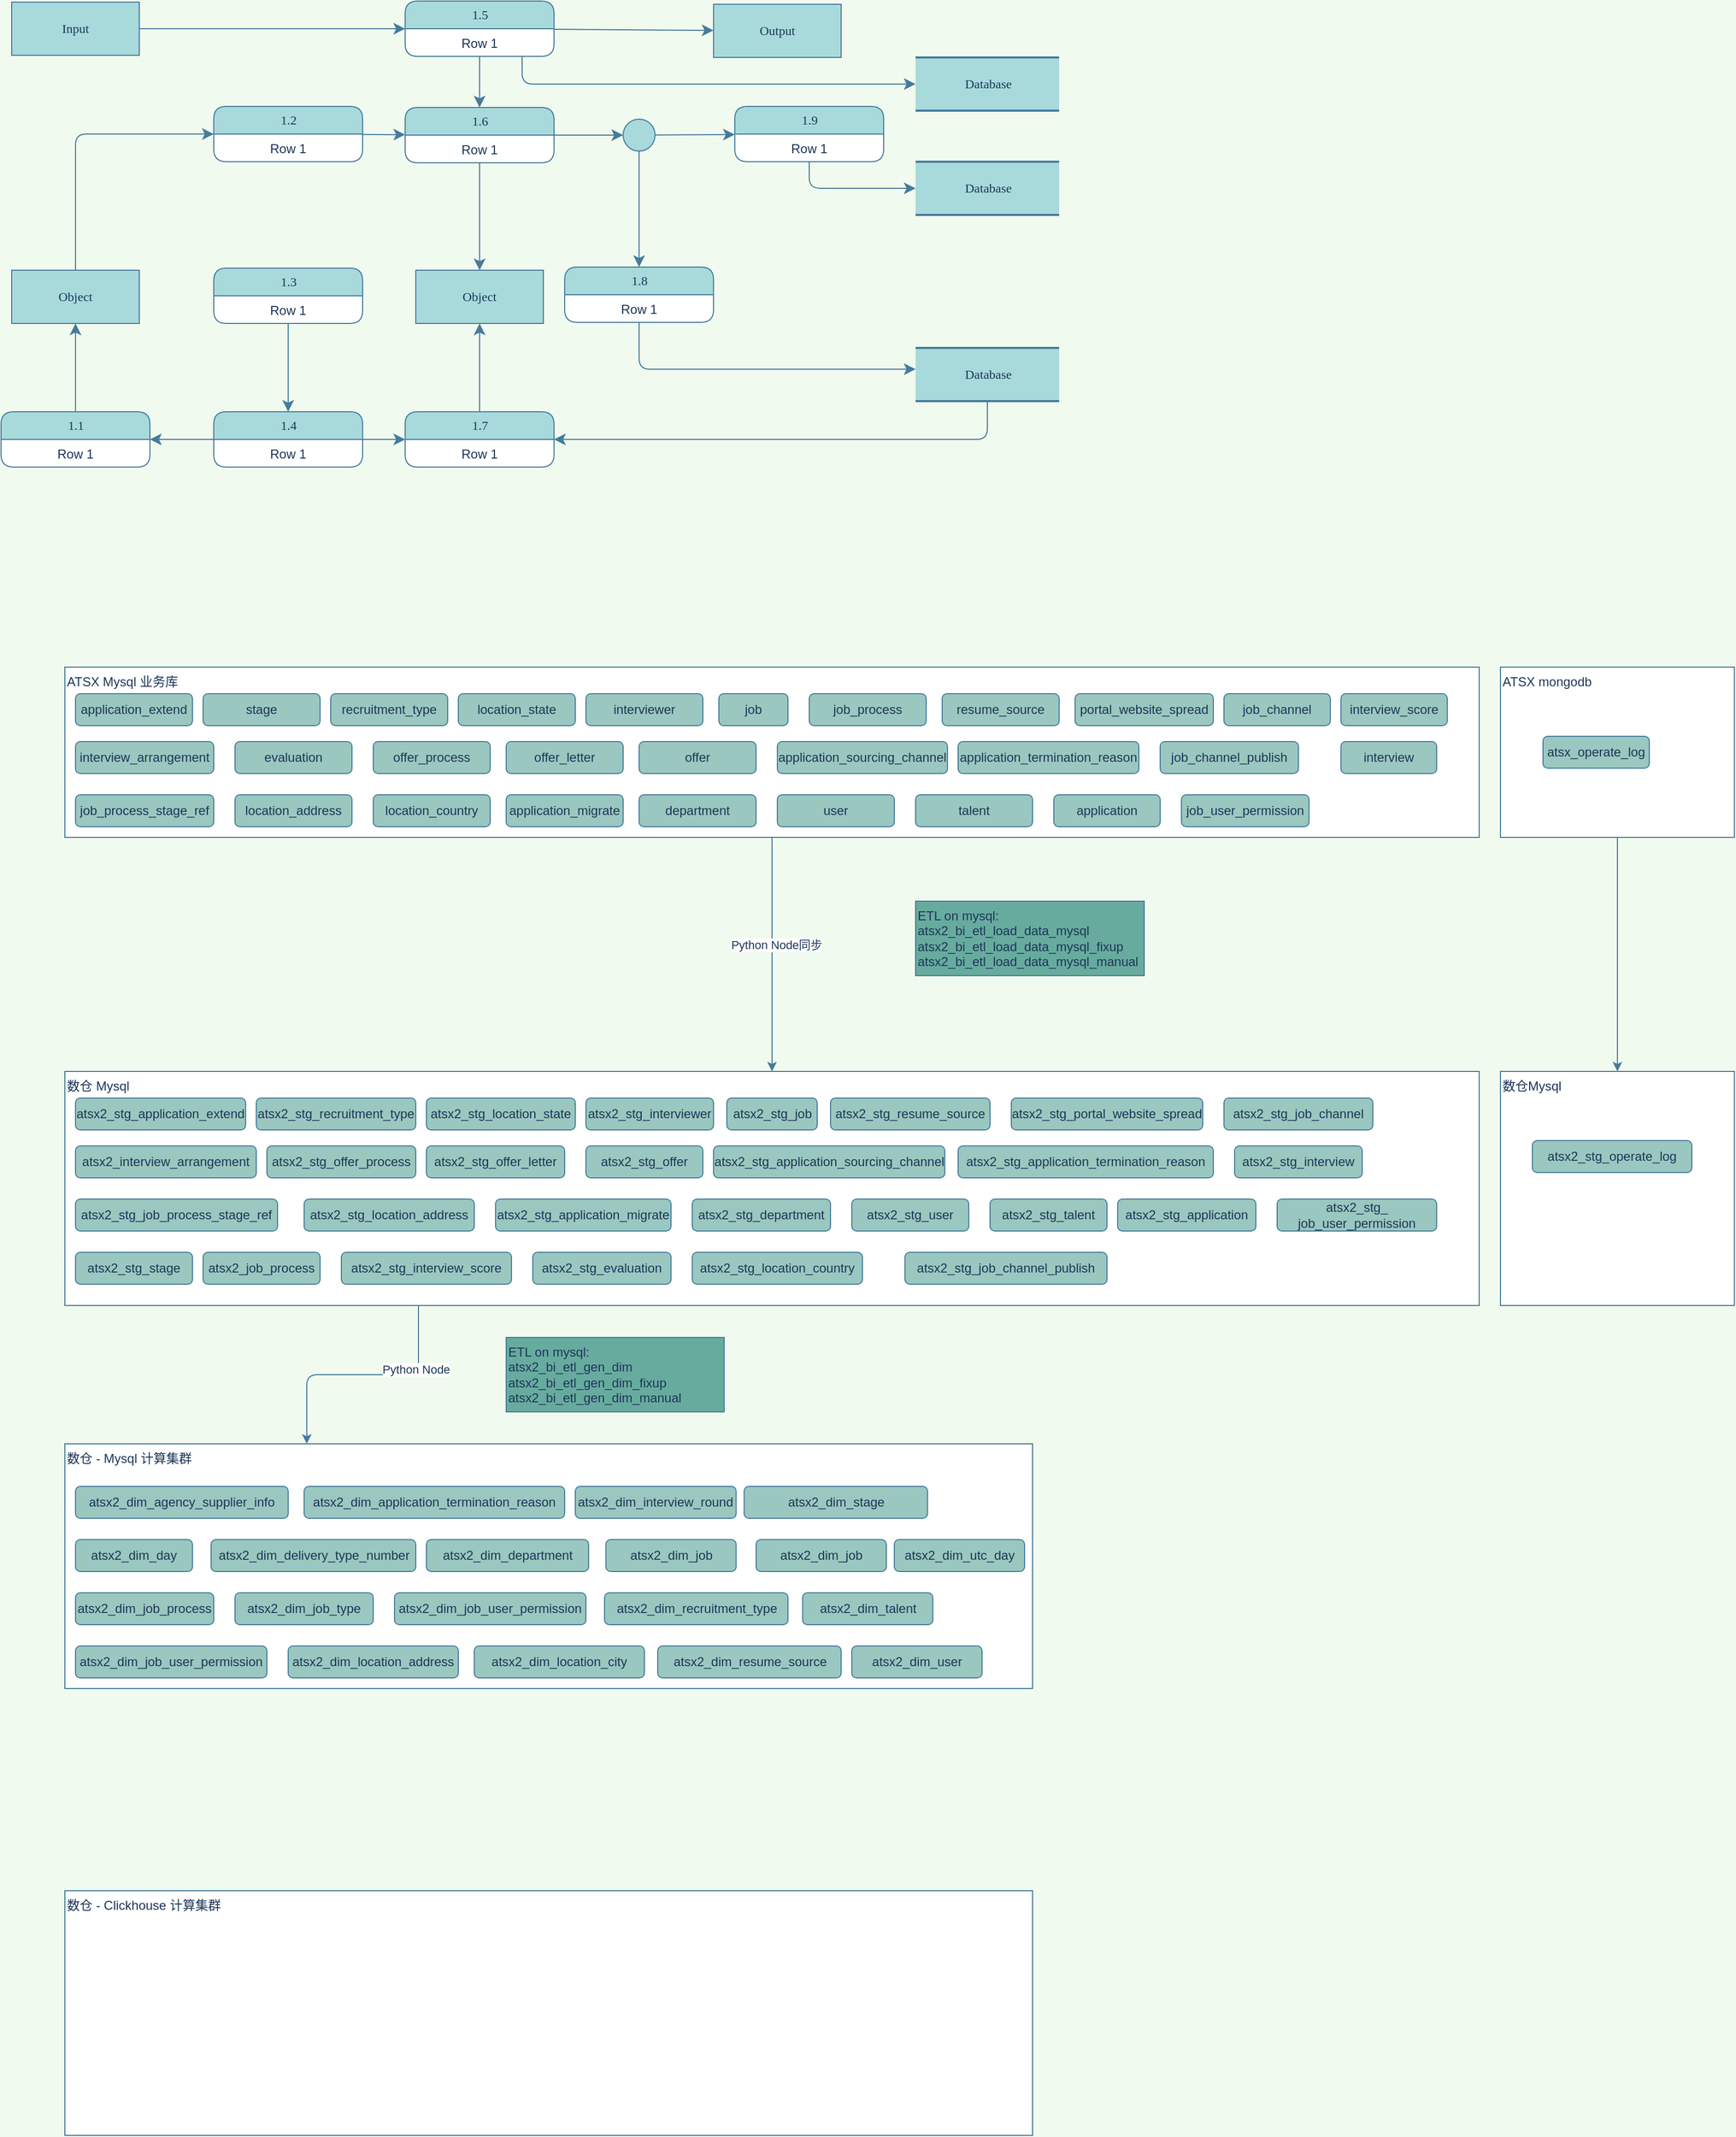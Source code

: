 <mxfile version="13.7.5" type="github">
  <diagram name="Page-1" id="52a04d89-c75d-2922-d76d-85b35f80e030">
    <mxGraphModel dx="1426" dy="826" grid="1" gridSize="10" guides="1" tooltips="1" connect="1" arrows="1" fold="1" page="1" pageScale="1" pageWidth="5000" pageHeight="5000" background="#F1FAEE" math="0" shadow="0">
      <root>
        <mxCell id="0" />
        <mxCell id="1" parent="0" />
        <mxCell id="21ea969265ad0168-30" value="Database" style="html=1;rounded=0;shadow=0;comic=0;labelBackgroundColor=none;strokeWidth=2;fontFamily=Verdana;fontSize=12;align=center;shape=mxgraph.ios7ui.horLines;fillColor=#A8DADC;strokeColor=#457B9D;fontColor=#1D3557;" parent="1" vertex="1">
          <mxGeometry x="910" y="107" width="135" height="50" as="geometry" />
        </mxCell>
        <mxCell id="17472293e6e8944d-4" value="Database" style="html=1;rounded=0;shadow=0;comic=0;labelBackgroundColor=none;strokeWidth=2;fontFamily=Verdana;fontSize=12;align=center;shape=mxgraph.ios7ui.horLines;fillColor=#A8DADC;strokeColor=#457B9D;fontColor=#1D3557;" parent="1" vertex="1">
          <mxGeometry x="910" y="205" width="135" height="50" as="geometry" />
        </mxCell>
        <mxCell id="17472293e6e8944d-29" value="Output" style="whiteSpace=wrap;html=1;rounded=0;shadow=0;comic=0;labelBackgroundColor=none;strokeWidth=1;fontFamily=Verdana;fontSize=12;align=center;fillColor=#A8DADC;strokeColor=#457B9D;fontColor=#1D3557;" parent="1" vertex="1">
          <mxGeometry x="720" y="57" width="120" height="50" as="geometry" />
        </mxCell>
        <mxCell id="1fdf3b25b50cf41e-27" style="edgeStyle=none;html=1;labelBackgroundColor=none;startFill=0;startSize=8;endFill=1;endSize=8;fontFamily=Verdana;fontSize=12;strokeColor=#457B9D;fontColor=#1D3557;" parent="1" source="17472293e6e8944d-30" target="1fdf3b25b50cf41e-1" edge="1">
          <mxGeometry relative="1" as="geometry" />
        </mxCell>
        <mxCell id="17472293e6e8944d-30" value="Input" style="whiteSpace=wrap;html=1;rounded=0;shadow=0;comic=0;labelBackgroundColor=none;strokeWidth=1;fontFamily=Verdana;fontSize=12;align=center;fillColor=#A8DADC;strokeColor=#457B9D;fontColor=#1D3557;" parent="1" vertex="1">
          <mxGeometry x="60" y="55" width="120" height="50" as="geometry" />
        </mxCell>
        <mxCell id="1fdf3b25b50cf41e-28" style="edgeStyle=none;html=1;labelBackgroundColor=none;startFill=0;startSize=8;endFill=1;endSize=8;fontFamily=Verdana;fontSize=12;strokeColor=#457B9D;fontColor=#1D3557;" parent="1" source="1fdf3b25b50cf41e-1" target="17472293e6e8944d-29" edge="1">
          <mxGeometry relative="1" as="geometry" />
        </mxCell>
        <mxCell id="1fdf3b25b50cf41e-29" style="edgeStyle=none;html=1;labelBackgroundColor=none;startFill=0;startSize=8;endFill=1;endSize=8;fontFamily=Verdana;fontSize=12;strokeColor=#457B9D;fontColor=#1D3557;" parent="1" source="1fdf3b25b50cf41e-1" target="1fdf3b25b50cf41e-7" edge="1">
          <mxGeometry relative="1" as="geometry" />
        </mxCell>
        <mxCell id="1fdf3b25b50cf41e-38" style="edgeStyle=orthogonalEdgeStyle;html=1;labelBackgroundColor=none;startFill=0;startSize=8;endFill=1;endSize=8;fontFamily=Verdana;fontSize=12;strokeColor=#457B9D;fontColor=#1D3557;" parent="1" source="1fdf3b25b50cf41e-1" target="21ea969265ad0168-30" edge="1">
          <mxGeometry relative="1" as="geometry">
            <Array as="points">
              <mxPoint x="540" y="132" />
            </Array>
          </mxGeometry>
        </mxCell>
        <mxCell id="1fdf3b25b50cf41e-1" value="1.5" style="swimlane;html=1;fontStyle=0;childLayout=stackLayout;horizontal=1;startSize=26;fillColor=#A8DADC;horizontalStack=0;resizeParent=1;resizeLast=0;collapsible=1;marginBottom=0;swimlaneFillColor=#ffffff;align=center;rounded=1;shadow=0;comic=0;labelBackgroundColor=none;strokeWidth=1;fontFamily=Verdana;fontSize=12;strokeColor=#457B9D;fontColor=#1D3557;" parent="1" vertex="1">
          <mxGeometry x="430" y="54" width="140" height="52" as="geometry" />
        </mxCell>
        <mxCell id="1fdf3b25b50cf41e-2" value="Row 1" style="text;html=1;strokeColor=none;fillColor=none;spacingLeft=4;spacingRight=4;whiteSpace=wrap;overflow=hidden;rotatable=0;points=[[0,0.5],[1,0.5]];portConstraint=eastwest;align=center;fontColor=#1D3557;" parent="1fdf3b25b50cf41e-1" vertex="1">
          <mxGeometry y="26" width="140" height="26" as="geometry" />
        </mxCell>
        <mxCell id="1fdf3b25b50cf41e-47" style="edgeStyle=orthogonalEdgeStyle;html=1;labelBackgroundColor=none;startFill=0;startSize=8;endFill=1;endSize=8;fontFamily=Verdana;fontSize=12;strokeColor=#457B9D;fontColor=#1D3557;" parent="1" source="1fdf3b25b50cf41e-6" target="1fdf3b25b50cf41e-21" edge="1">
          <mxGeometry relative="1" as="geometry">
            <Array as="points">
              <mxPoint x="978" y="466" />
            </Array>
          </mxGeometry>
        </mxCell>
        <mxCell id="1fdf3b25b50cf41e-6" value="Database" style="html=1;rounded=0;shadow=0;comic=0;labelBackgroundColor=none;strokeWidth=2;fontFamily=Verdana;fontSize=12;align=center;shape=mxgraph.ios7ui.horLines;fillColor=#A8DADC;strokeColor=#457B9D;fontColor=#1D3557;" parent="1" vertex="1">
          <mxGeometry x="910" y="380" width="135" height="50" as="geometry" />
        </mxCell>
        <mxCell id="1fdf3b25b50cf41e-35" style="edgeStyle=none;html=1;labelBackgroundColor=none;startFill=0;startSize=8;endFill=1;endSize=8;fontFamily=Verdana;fontSize=12;strokeColor=#457B9D;fontColor=#1D3557;" parent="1" source="1fdf3b25b50cf41e-7" target="1fdf3b25b50cf41e-34" edge="1">
          <mxGeometry relative="1" as="geometry">
            <mxPoint x="570.0" y="179.93" as="targetPoint" />
          </mxGeometry>
        </mxCell>
        <mxCell id="1fdf3b25b50cf41e-39" style="edgeStyle=none;html=1;labelBackgroundColor=none;startFill=0;startSize=8;endFill=1;endSize=8;fontFamily=Verdana;fontSize=12;strokeColor=#457B9D;fontColor=#1D3557;" parent="1" source="1fdf3b25b50cf41e-7" target="1fdf3b25b50cf41e-26" edge="1">
          <mxGeometry relative="1" as="geometry" />
        </mxCell>
        <mxCell id="1fdf3b25b50cf41e-7" value="1.6" style="swimlane;html=1;fontStyle=0;childLayout=stackLayout;horizontal=1;startSize=26;fillColor=#A8DADC;horizontalStack=0;resizeParent=1;resizeLast=0;collapsible=1;marginBottom=0;swimlaneFillColor=#ffffff;align=center;rounded=1;shadow=0;comic=0;labelBackgroundColor=none;strokeWidth=1;fontFamily=Verdana;fontSize=12;strokeColor=#457B9D;fontColor=#1D3557;" parent="1" vertex="1">
          <mxGeometry x="430" y="154" width="140" height="52" as="geometry" />
        </mxCell>
        <mxCell id="1fdf3b25b50cf41e-8" value="Row 1" style="text;html=1;strokeColor=none;fillColor=none;spacingLeft=4;spacingRight=4;whiteSpace=wrap;overflow=hidden;rotatable=0;points=[[0,0.5],[1,0.5]];portConstraint=eastwest;align=center;fontColor=#1D3557;" parent="1fdf3b25b50cf41e-7" vertex="1">
          <mxGeometry y="26" width="140" height="26" as="geometry" />
        </mxCell>
        <mxCell id="1fdf3b25b50cf41e-40" style="edgeStyle=none;html=1;labelBackgroundColor=none;startFill=0;startSize=8;endFill=1;endSize=8;fontFamily=Verdana;fontSize=12;strokeColor=#457B9D;fontColor=#1D3557;" parent="1" source="1fdf3b25b50cf41e-9" target="1fdf3b25b50cf41e-7" edge="1">
          <mxGeometry relative="1" as="geometry" />
        </mxCell>
        <mxCell id="1fdf3b25b50cf41e-9" value="1.2" style="swimlane;html=1;fontStyle=0;childLayout=stackLayout;horizontal=1;startSize=26;fillColor=#A8DADC;horizontalStack=0;resizeParent=1;resizeLast=0;collapsible=1;marginBottom=0;swimlaneFillColor=#ffffff;align=center;rounded=1;shadow=0;comic=0;labelBackgroundColor=none;strokeWidth=1;fontFamily=Verdana;fontSize=12;strokeColor=#457B9D;fontColor=#1D3557;" parent="1" vertex="1">
          <mxGeometry x="250" y="153" width="140" height="52" as="geometry" />
        </mxCell>
        <mxCell id="1fdf3b25b50cf41e-10" value="Row 1" style="text;html=1;strokeColor=none;fillColor=none;spacingLeft=4;spacingRight=4;whiteSpace=wrap;overflow=hidden;rotatable=0;points=[[0,0.5],[1,0.5]];portConstraint=eastwest;align=center;fontColor=#1D3557;" parent="1fdf3b25b50cf41e-9" vertex="1">
          <mxGeometry y="26" width="140" height="26" as="geometry" />
        </mxCell>
        <mxCell id="1fdf3b25b50cf41e-31" style="edgeStyle=orthogonalEdgeStyle;html=1;labelBackgroundColor=none;startFill=0;startSize=8;endFill=1;endSize=8;fontFamily=Verdana;fontSize=12;strokeColor=#457B9D;fontColor=#1D3557;" parent="1" source="1fdf3b25b50cf41e-11" target="17472293e6e8944d-4" edge="1">
          <mxGeometry relative="1" as="geometry">
            <Array as="points">
              <mxPoint x="810" y="230" />
            </Array>
          </mxGeometry>
        </mxCell>
        <mxCell id="1fdf3b25b50cf41e-11" value="1.9" style="swimlane;html=1;fontStyle=0;childLayout=stackLayout;horizontal=1;startSize=26;fillColor=#A8DADC;horizontalStack=0;resizeParent=1;resizeLast=0;collapsible=1;marginBottom=0;swimlaneFillColor=#ffffff;align=center;rounded=1;shadow=0;comic=0;labelBackgroundColor=none;strokeWidth=1;fontFamily=Verdana;fontSize=12;strokeColor=#457B9D;fontColor=#1D3557;" parent="1" vertex="1">
          <mxGeometry x="740" y="153" width="140" height="52" as="geometry" />
        </mxCell>
        <mxCell id="1fdf3b25b50cf41e-12" value="Row 1" style="text;html=1;strokeColor=none;fillColor=none;spacingLeft=4;spacingRight=4;whiteSpace=wrap;overflow=hidden;rotatable=0;points=[[0,0.5],[1,0.5]];portConstraint=eastwest;align=center;fontColor=#1D3557;" parent="1fdf3b25b50cf41e-11" vertex="1">
          <mxGeometry y="26" width="140" height="26" as="geometry" />
        </mxCell>
        <mxCell id="1fdf3b25b50cf41e-43" style="edgeStyle=none;html=1;labelBackgroundColor=none;startFill=0;startSize=8;endFill=1;endSize=8;fontFamily=Verdana;fontSize=12;strokeColor=#457B9D;fontColor=#1D3557;" parent="1" source="1fdf3b25b50cf41e-13" target="1fdf3b25b50cf41e-19" edge="1">
          <mxGeometry relative="1" as="geometry" />
        </mxCell>
        <mxCell id="1fdf3b25b50cf41e-13" value="1.3" style="swimlane;html=1;fontStyle=0;childLayout=stackLayout;horizontal=1;startSize=26;fillColor=#A8DADC;horizontalStack=0;resizeParent=1;resizeLast=0;collapsible=1;marginBottom=0;swimlaneFillColor=#ffffff;align=center;rounded=1;shadow=0;comic=0;labelBackgroundColor=none;strokeWidth=1;fontFamily=Verdana;fontSize=12;strokeColor=#457B9D;fontColor=#1D3557;" parent="1" vertex="1">
          <mxGeometry x="250" y="305" width="140" height="52" as="geometry" />
        </mxCell>
        <mxCell id="1fdf3b25b50cf41e-14" value="Row 1" style="text;html=1;strokeColor=none;fillColor=none;spacingLeft=4;spacingRight=4;whiteSpace=wrap;overflow=hidden;rotatable=0;points=[[0,0.5],[1,0.5]];portConstraint=eastwest;align=center;fontColor=#1D3557;" parent="1fdf3b25b50cf41e-13" vertex="1">
          <mxGeometry y="26" width="140" height="26" as="geometry" />
        </mxCell>
        <mxCell id="1fdf3b25b50cf41e-46" style="edgeStyle=orthogonalEdgeStyle;html=1;labelBackgroundColor=none;startFill=0;startSize=8;endFill=1;endSize=8;fontFamily=Verdana;fontSize=12;strokeColor=#457B9D;fontColor=#1D3557;" parent="1" source="1fdf3b25b50cf41e-15" target="1fdf3b25b50cf41e-6" edge="1">
          <mxGeometry relative="1" as="geometry">
            <Array as="points">
              <mxPoint x="650" y="400" />
            </Array>
          </mxGeometry>
        </mxCell>
        <mxCell id="1fdf3b25b50cf41e-15" value="1.8" style="swimlane;html=1;fontStyle=0;childLayout=stackLayout;horizontal=1;startSize=26;fillColor=#A8DADC;horizontalStack=0;resizeParent=1;resizeLast=0;collapsible=1;marginBottom=0;swimlaneFillColor=#ffffff;align=center;rounded=1;shadow=0;comic=0;labelBackgroundColor=none;strokeWidth=1;fontFamily=Verdana;fontSize=12;strokeColor=#457B9D;fontColor=#1D3557;" parent="1" vertex="1">
          <mxGeometry x="580" y="304" width="140" height="52" as="geometry" />
        </mxCell>
        <mxCell id="1fdf3b25b50cf41e-16" value="Row 1" style="text;html=1;strokeColor=none;fillColor=none;spacingLeft=4;spacingRight=4;whiteSpace=wrap;overflow=hidden;rotatable=0;points=[[0,0.5],[1,0.5]];portConstraint=eastwest;align=center;fontColor=#1D3557;" parent="1fdf3b25b50cf41e-15" vertex="1">
          <mxGeometry y="26" width="140" height="26" as="geometry" />
        </mxCell>
        <mxCell id="1fdf3b25b50cf41e-42" style="edgeStyle=none;html=1;labelBackgroundColor=none;startFill=0;startSize=8;endFill=1;endSize=8;fontFamily=Verdana;fontSize=12;strokeColor=#457B9D;fontColor=#1D3557;" parent="1" source="1fdf3b25b50cf41e-17" target="1fdf3b25b50cf41e-25" edge="1">
          <mxGeometry relative="1" as="geometry" />
        </mxCell>
        <mxCell id="1fdf3b25b50cf41e-17" value="1.1" style="swimlane;html=1;fontStyle=0;childLayout=stackLayout;horizontal=1;startSize=26;fillColor=#A8DADC;horizontalStack=0;resizeParent=1;resizeLast=0;collapsible=1;marginBottom=0;swimlaneFillColor=#ffffff;align=center;rounded=1;shadow=0;comic=0;labelBackgroundColor=none;strokeWidth=1;fontFamily=Verdana;fontSize=12;strokeColor=#457B9D;fontColor=#1D3557;" parent="1" vertex="1">
          <mxGeometry x="50" y="440" width="140" height="52" as="geometry" />
        </mxCell>
        <mxCell id="1fdf3b25b50cf41e-18" value="Row 1" style="text;html=1;strokeColor=none;fillColor=none;spacingLeft=4;spacingRight=4;whiteSpace=wrap;overflow=hidden;rotatable=0;points=[[0,0.5],[1,0.5]];portConstraint=eastwest;align=center;fontColor=#1D3557;" parent="1fdf3b25b50cf41e-17" vertex="1">
          <mxGeometry y="26" width="140" height="26" as="geometry" />
        </mxCell>
        <mxCell id="1fdf3b25b50cf41e-44" style="edgeStyle=none;html=1;labelBackgroundColor=none;startFill=0;startSize=8;endFill=1;endSize=8;fontFamily=Verdana;fontSize=12;strokeColor=#457B9D;fontColor=#1D3557;" parent="1" source="1fdf3b25b50cf41e-19" target="1fdf3b25b50cf41e-21" edge="1">
          <mxGeometry relative="1" as="geometry" />
        </mxCell>
        <mxCell id="1fdf3b25b50cf41e-48" style="edgeStyle=none;html=1;labelBackgroundColor=none;startFill=0;startSize=8;endFill=1;endSize=8;fontFamily=Verdana;fontSize=12;strokeColor=#457B9D;fontColor=#1D3557;" parent="1" source="1fdf3b25b50cf41e-19" target="1fdf3b25b50cf41e-17" edge="1">
          <mxGeometry relative="1" as="geometry" />
        </mxCell>
        <mxCell id="1fdf3b25b50cf41e-19" value="1.4" style="swimlane;html=1;fontStyle=0;childLayout=stackLayout;horizontal=1;startSize=26;fillColor=#A8DADC;horizontalStack=0;resizeParent=1;resizeLast=0;collapsible=1;marginBottom=0;swimlaneFillColor=#ffffff;align=center;rounded=1;shadow=0;comic=0;labelBackgroundColor=none;strokeWidth=1;fontFamily=Verdana;fontSize=12;strokeColor=#457B9D;fontColor=#1D3557;" parent="1" vertex="1">
          <mxGeometry x="250" y="440" width="140" height="52" as="geometry" />
        </mxCell>
        <mxCell id="1fdf3b25b50cf41e-20" value="Row 1" style="text;html=1;strokeColor=none;fillColor=none;spacingLeft=4;spacingRight=4;whiteSpace=wrap;overflow=hidden;rotatable=0;points=[[0,0.5],[1,0.5]];portConstraint=eastwest;align=center;fontColor=#1D3557;" parent="1fdf3b25b50cf41e-19" vertex="1">
          <mxGeometry y="26" width="140" height="26" as="geometry" />
        </mxCell>
        <mxCell id="1fdf3b25b50cf41e-45" style="edgeStyle=none;html=1;labelBackgroundColor=none;startFill=0;startSize=8;endFill=1;endSize=8;fontFamily=Verdana;fontSize=12;strokeColor=#457B9D;fontColor=#1D3557;" parent="1" source="1fdf3b25b50cf41e-21" target="1fdf3b25b50cf41e-26" edge="1">
          <mxGeometry relative="1" as="geometry" />
        </mxCell>
        <mxCell id="1fdf3b25b50cf41e-21" value="1.7" style="swimlane;html=1;fontStyle=0;childLayout=stackLayout;horizontal=1;startSize=26;fillColor=#A8DADC;horizontalStack=0;resizeParent=1;resizeLast=0;collapsible=1;marginBottom=0;swimlaneFillColor=#ffffff;align=center;rounded=1;shadow=0;comic=0;labelBackgroundColor=none;strokeWidth=1;fontFamily=Verdana;fontSize=12;strokeColor=#457B9D;fontColor=#1D3557;" parent="1" vertex="1">
          <mxGeometry x="430" y="440" width="140" height="52" as="geometry" />
        </mxCell>
        <mxCell id="1fdf3b25b50cf41e-22" value="Row 1" style="text;html=1;strokeColor=none;fillColor=none;spacingLeft=4;spacingRight=4;whiteSpace=wrap;overflow=hidden;rotatable=0;points=[[0,0.5],[1,0.5]];portConstraint=eastwest;align=center;fontColor=#1D3557;" parent="1fdf3b25b50cf41e-21" vertex="1">
          <mxGeometry y="26" width="140" height="26" as="geometry" />
        </mxCell>
        <mxCell id="1fdf3b25b50cf41e-41" style="edgeStyle=orthogonalEdgeStyle;html=1;labelBackgroundColor=none;startFill=0;startSize=8;endFill=1;endSize=8;fontFamily=Verdana;fontSize=12;strokeColor=#457B9D;fontColor=#1D3557;" parent="1" source="1fdf3b25b50cf41e-25" target="1fdf3b25b50cf41e-9" edge="1">
          <mxGeometry relative="1" as="geometry">
            <Array as="points">
              <mxPoint x="120" y="179" />
            </Array>
          </mxGeometry>
        </mxCell>
        <mxCell id="1fdf3b25b50cf41e-25" value="Object" style="whiteSpace=wrap;html=1;rounded=0;shadow=0;comic=0;labelBackgroundColor=none;strokeWidth=1;fontFamily=Verdana;fontSize=12;align=center;fillColor=#A8DADC;strokeColor=#457B9D;fontColor=#1D3557;" parent="1" vertex="1">
          <mxGeometry x="60" y="307" width="120" height="50" as="geometry" />
        </mxCell>
        <mxCell id="1fdf3b25b50cf41e-26" value="Object" style="whiteSpace=wrap;html=1;rounded=0;shadow=0;comic=0;labelBackgroundColor=none;strokeWidth=1;fontFamily=Verdana;fontSize=12;align=center;fillColor=#A8DADC;strokeColor=#457B9D;fontColor=#1D3557;" parent="1" vertex="1">
          <mxGeometry x="440" y="307" width="120" height="50" as="geometry" />
        </mxCell>
        <mxCell id="1fdf3b25b50cf41e-36" style="edgeStyle=none;html=1;labelBackgroundColor=none;startFill=0;startSize=8;endFill=1;endSize=8;fontFamily=Verdana;fontSize=12;strokeColor=#457B9D;fontColor=#1D3557;" parent="1" source="1fdf3b25b50cf41e-34" target="1fdf3b25b50cf41e-15" edge="1">
          <mxGeometry relative="1" as="geometry" />
        </mxCell>
        <mxCell id="1fdf3b25b50cf41e-37" style="edgeStyle=none;html=1;labelBackgroundColor=none;startFill=0;startSize=8;endFill=1;endSize=8;fontFamily=Verdana;fontSize=12;strokeColor=#457B9D;fontColor=#1D3557;" parent="1" source="1fdf3b25b50cf41e-34" target="1fdf3b25b50cf41e-11" edge="1">
          <mxGeometry relative="1" as="geometry" />
        </mxCell>
        <mxCell id="1fdf3b25b50cf41e-34" value="" style="ellipse;whiteSpace=wrap;html=1;rounded=1;shadow=0;comic=0;labelBackgroundColor=none;strokeWidth=1;fontFamily=Verdana;fontSize=12;align=center;fillColor=#A8DADC;strokeColor=#457B9D;fontColor=#1D3557;" parent="1" vertex="1">
          <mxGeometry x="635" y="165" width="30" height="30" as="geometry" />
        </mxCell>
        <mxCell id="5vioWzcPlRAjCOmZEAe--123" value="" style="rounded=1;whiteSpace=wrap;html=1;sketch=0;strokeColor=#457B9D;fillColor=#A8DADC;fontColor=#1D3557;" vertex="1" parent="1">
          <mxGeometry x="150" y="720" width="120" height="30" as="geometry" />
        </mxCell>
        <mxCell id="5vioWzcPlRAjCOmZEAe--201" style="edgeStyle=orthogonalEdgeStyle;curved=0;rounded=1;sketch=0;orthogonalLoop=1;jettySize=auto;html=1;entryX=0.5;entryY=0;entryDx=0;entryDy=0;strokeColor=#457B9D;fillColor=#A8DADC;fontColor=#1D3557;" edge="1" parent="1" source="5vioWzcPlRAjCOmZEAe--124" target="5vioWzcPlRAjCOmZEAe--167">
          <mxGeometry relative="1" as="geometry" />
        </mxCell>
        <mxCell id="5vioWzcPlRAjCOmZEAe--202" value="Python Node同步" style="edgeLabel;html=1;align=center;verticalAlign=middle;resizable=0;points=[];fontColor=#1D3557;" vertex="1" connectable="0" parent="5vioWzcPlRAjCOmZEAe--201">
          <mxGeometry x="-0.08" y="4" relative="1" as="geometry">
            <mxPoint as="offset" />
          </mxGeometry>
        </mxCell>
        <mxCell id="5vioWzcPlRAjCOmZEAe--124" value="ATSX Mysql 业务库" style="rounded=0;whiteSpace=wrap;html=1;sketch=0;strokeColor=#457B9D;fillColor=#FFFFFF;fontColor=#1D3557;align=left;verticalAlign=top;" vertex="1" parent="1">
          <mxGeometry x="110" y="680" width="1330" height="160" as="geometry" />
        </mxCell>
        <mxCell id="5vioWzcPlRAjCOmZEAe--125" value="application_extend" style="rounded=1;whiteSpace=wrap;html=1;sketch=0;strokeColor=#457B9D;fillColor=#9AC7BF;fontColor=#1D3557;align=center;" vertex="1" parent="1">
          <mxGeometry x="120" y="705" width="110" height="30" as="geometry" />
        </mxCell>
        <mxCell id="5vioWzcPlRAjCOmZEAe--128" value="stage" style="rounded=1;whiteSpace=wrap;html=1;sketch=0;strokeColor=#457B9D;fillColor=#9AC7BF;fontColor=#1D3557;align=center;" vertex="1" parent="1">
          <mxGeometry x="240" y="705" width="110" height="30" as="geometry" />
        </mxCell>
        <mxCell id="5vioWzcPlRAjCOmZEAe--130" value="recruitment_type" style="rounded=1;whiteSpace=wrap;html=1;sketch=0;strokeColor=#457B9D;fillColor=#9AC7BF;fontColor=#1D3557;align=center;" vertex="1" parent="1">
          <mxGeometry x="360" y="705" width="110" height="30" as="geometry" />
        </mxCell>
        <mxCell id="5vioWzcPlRAjCOmZEAe--132" value="location_state" style="rounded=1;whiteSpace=wrap;html=1;sketch=0;strokeColor=#457B9D;fillColor=#9AC7BF;fontColor=#1D3557;align=center;" vertex="1" parent="1">
          <mxGeometry x="480" y="705" width="110" height="30" as="geometry" />
        </mxCell>
        <mxCell id="5vioWzcPlRAjCOmZEAe--134" value="interviewer" style="rounded=1;whiteSpace=wrap;html=1;sketch=0;strokeColor=#457B9D;fillColor=#9AC7BF;fontColor=#1D3557;align=center;" vertex="1" parent="1">
          <mxGeometry x="600" y="705" width="110" height="30" as="geometry" />
        </mxCell>
        <mxCell id="5vioWzcPlRAjCOmZEAe--136" value="job" style="rounded=1;whiteSpace=wrap;html=1;sketch=0;strokeColor=#457B9D;fillColor=#9AC7BF;fontColor=#1D3557;align=center;" vertex="1" parent="1">
          <mxGeometry x="725" y="705" width="65" height="30" as="geometry" />
        </mxCell>
        <mxCell id="5vioWzcPlRAjCOmZEAe--138" value="job_process" style="rounded=1;whiteSpace=wrap;html=1;sketch=0;strokeColor=#457B9D;fillColor=#9AC7BF;fontColor=#1D3557;align=center;" vertex="1" parent="1">
          <mxGeometry x="810" y="705" width="110" height="30" as="geometry" />
        </mxCell>
        <mxCell id="5vioWzcPlRAjCOmZEAe--140" value="resume_source" style="rounded=1;whiteSpace=wrap;html=1;sketch=0;strokeColor=#457B9D;fillColor=#9AC7BF;fontColor=#1D3557;align=center;" vertex="1" parent="1">
          <mxGeometry x="935" y="705" width="110" height="30" as="geometry" />
        </mxCell>
        <mxCell id="5vioWzcPlRAjCOmZEAe--141" value="portal_website_spread" style="rounded=1;whiteSpace=wrap;html=1;sketch=0;strokeColor=#457B9D;fillColor=#9AC7BF;fontColor=#1D3557;align=center;" vertex="1" parent="1">
          <mxGeometry x="1060" y="705" width="130" height="30" as="geometry" />
        </mxCell>
        <mxCell id="5vioWzcPlRAjCOmZEAe--142" value="job_channel" style="rounded=1;whiteSpace=wrap;html=1;sketch=0;strokeColor=#457B9D;fillColor=#9AC7BF;fontColor=#1D3557;align=center;" vertex="1" parent="1">
          <mxGeometry x="1200" y="705" width="100" height="30" as="geometry" />
        </mxCell>
        <mxCell id="5vioWzcPlRAjCOmZEAe--143" value="interview_score" style="rounded=1;whiteSpace=wrap;html=1;sketch=0;strokeColor=#457B9D;fillColor=#9AC7BF;fontColor=#1D3557;align=center;" vertex="1" parent="1">
          <mxGeometry x="1310" y="705" width="100" height="30" as="geometry" />
        </mxCell>
        <mxCell id="5vioWzcPlRAjCOmZEAe--144" value="interview" style="rounded=1;whiteSpace=wrap;html=1;sketch=0;strokeColor=#457B9D;fillColor=#9AC7BF;fontColor=#1D3557;align=center;" vertex="1" parent="1">
          <mxGeometry x="1310" y="750" width="90" height="30" as="geometry" />
        </mxCell>
        <mxCell id="5vioWzcPlRAjCOmZEAe--145" value="interview_arrangement" style="rounded=1;whiteSpace=wrap;html=1;sketch=0;strokeColor=#457B9D;fillColor=#9AC7BF;fontColor=#1D3557;align=center;" vertex="1" parent="1">
          <mxGeometry x="120" y="750" width="130" height="30" as="geometry" />
        </mxCell>
        <mxCell id="5vioWzcPlRAjCOmZEAe--146" value="evaluation" style="rounded=1;whiteSpace=wrap;html=1;sketch=0;strokeColor=#457B9D;fillColor=#9AC7BF;fontColor=#1D3557;align=center;" vertex="1" parent="1">
          <mxGeometry x="270" y="750" width="110" height="30" as="geometry" />
        </mxCell>
        <mxCell id="5vioWzcPlRAjCOmZEAe--147" value="offer_process" style="rounded=1;whiteSpace=wrap;html=1;sketch=0;strokeColor=#457B9D;fillColor=#9AC7BF;fontColor=#1D3557;align=center;" vertex="1" parent="1">
          <mxGeometry x="400" y="750" width="110" height="30" as="geometry" />
        </mxCell>
        <mxCell id="5vioWzcPlRAjCOmZEAe--149" value="offer_letter" style="rounded=1;whiteSpace=wrap;html=1;sketch=0;strokeColor=#457B9D;fillColor=#9AC7BF;fontColor=#1D3557;align=center;" vertex="1" parent="1">
          <mxGeometry x="525" y="750" width="110" height="30" as="geometry" />
        </mxCell>
        <mxCell id="5vioWzcPlRAjCOmZEAe--150" value="offer" style="rounded=1;whiteSpace=wrap;html=1;sketch=0;strokeColor=#457B9D;fillColor=#9AC7BF;fontColor=#1D3557;align=center;" vertex="1" parent="1">
          <mxGeometry x="650" y="750" width="110" height="30" as="geometry" />
        </mxCell>
        <mxCell id="5vioWzcPlRAjCOmZEAe--151" value="application_sourcing_channel" style="rounded=1;whiteSpace=wrap;html=1;sketch=0;strokeColor=#457B9D;fillColor=#9AC7BF;fontColor=#1D3557;align=center;" vertex="1" parent="1">
          <mxGeometry x="780" y="750" width="160" height="30" as="geometry" />
        </mxCell>
        <mxCell id="5vioWzcPlRAjCOmZEAe--152" value="application_termination_reason" style="rounded=1;whiteSpace=wrap;html=1;sketch=0;strokeColor=#457B9D;fillColor=#9AC7BF;fontColor=#1D3557;align=center;" vertex="1" parent="1">
          <mxGeometry x="950" y="750" width="170" height="30" as="geometry" />
        </mxCell>
        <mxCell id="5vioWzcPlRAjCOmZEAe--153" value="application" style="rounded=1;whiteSpace=wrap;html=1;sketch=0;strokeColor=#457B9D;fillColor=#9AC7BF;fontColor=#1D3557;align=center;" vertex="1" parent="1">
          <mxGeometry x="1040" y="800" width="100" height="30" as="geometry" />
        </mxCell>
        <mxCell id="5vioWzcPlRAjCOmZEAe--154" value="job_channel_publish" style="rounded=1;whiteSpace=wrap;html=1;sketch=0;strokeColor=#457B9D;fillColor=#9AC7BF;fontColor=#1D3557;align=center;" vertex="1" parent="1">
          <mxGeometry x="1140" y="750" width="130" height="30" as="geometry" />
        </mxCell>
        <mxCell id="5vioWzcPlRAjCOmZEAe--155" value="job_user_permission" style="rounded=1;whiteSpace=wrap;html=1;sketch=0;strokeColor=#457B9D;fillColor=#9AC7BF;fontColor=#1D3557;align=center;" vertex="1" parent="1">
          <mxGeometry x="1160" y="800" width="120" height="30" as="geometry" />
        </mxCell>
        <mxCell id="5vioWzcPlRAjCOmZEAe--156" value="job_process_stage_ref" style="rounded=1;whiteSpace=wrap;html=1;sketch=0;strokeColor=#457B9D;fillColor=#9AC7BF;fontColor=#1D3557;align=center;" vertex="1" parent="1">
          <mxGeometry x="120" y="800" width="130" height="30" as="geometry" />
        </mxCell>
        <mxCell id="5vioWzcPlRAjCOmZEAe--157" value="location_address" style="rounded=1;whiteSpace=wrap;html=1;sketch=0;strokeColor=#457B9D;fillColor=#9AC7BF;fontColor=#1D3557;align=center;" vertex="1" parent="1">
          <mxGeometry x="270" y="800" width="110" height="30" as="geometry" />
        </mxCell>
        <mxCell id="5vioWzcPlRAjCOmZEAe--158" value="location_country" style="rounded=1;whiteSpace=wrap;html=1;sketch=0;strokeColor=#457B9D;fillColor=#9AC7BF;fontColor=#1D3557;align=center;" vertex="1" parent="1">
          <mxGeometry x="400" y="800" width="110" height="30" as="geometry" />
        </mxCell>
        <mxCell id="5vioWzcPlRAjCOmZEAe--159" value="application_migrate" style="rounded=1;whiteSpace=wrap;html=1;sketch=0;strokeColor=#457B9D;fillColor=#9AC7BF;fontColor=#1D3557;align=center;" vertex="1" parent="1">
          <mxGeometry x="525" y="800" width="110" height="30" as="geometry" />
        </mxCell>
        <mxCell id="5vioWzcPlRAjCOmZEAe--160" value="department" style="rounded=1;whiteSpace=wrap;html=1;sketch=0;strokeColor=#457B9D;fillColor=#9AC7BF;fontColor=#1D3557;align=center;" vertex="1" parent="1">
          <mxGeometry x="650" y="800" width="110" height="30" as="geometry" />
        </mxCell>
        <mxCell id="5vioWzcPlRAjCOmZEAe--161" value="user" style="rounded=1;whiteSpace=wrap;html=1;sketch=0;strokeColor=#457B9D;fillColor=#9AC7BF;fontColor=#1D3557;align=center;" vertex="1" parent="1">
          <mxGeometry x="780" y="800" width="110" height="30" as="geometry" />
        </mxCell>
        <mxCell id="5vioWzcPlRAjCOmZEAe--162" value="talent" style="rounded=1;whiteSpace=wrap;html=1;sketch=0;strokeColor=#457B9D;fillColor=#9AC7BF;fontColor=#1D3557;align=center;" vertex="1" parent="1">
          <mxGeometry x="910" y="800" width="110" height="30" as="geometry" />
        </mxCell>
        <mxCell id="5vioWzcPlRAjCOmZEAe--203" style="edgeStyle=orthogonalEdgeStyle;curved=0;rounded=1;sketch=0;orthogonalLoop=1;jettySize=auto;html=1;entryX=0.5;entryY=0;entryDx=0;entryDy=0;strokeColor=#457B9D;fillColor=#A8DADC;fontColor=#1D3557;" edge="1" parent="1" source="5vioWzcPlRAjCOmZEAe--164" target="5vioWzcPlRAjCOmZEAe--197">
          <mxGeometry relative="1" as="geometry" />
        </mxCell>
        <mxCell id="5vioWzcPlRAjCOmZEAe--164" value="ATSX mongodb" style="rounded=0;whiteSpace=wrap;html=1;sketch=0;strokeColor=#457B9D;fillColor=#FFFFFF;fontColor=#1D3557;align=left;verticalAlign=top;" vertex="1" parent="1">
          <mxGeometry x="1460" y="680" width="220" height="160" as="geometry" />
        </mxCell>
        <mxCell id="5vioWzcPlRAjCOmZEAe--165" value="atsx_operate_log" style="rounded=1;whiteSpace=wrap;html=1;sketch=0;strokeColor=#457B9D;fillColor=#9AC7BF;fontColor=#1D3557;align=center;" vertex="1" parent="1">
          <mxGeometry x="1500" y="745" width="100" height="30" as="geometry" />
        </mxCell>
        <mxCell id="5vioWzcPlRAjCOmZEAe--166" value="" style="rounded=1;whiteSpace=wrap;html=1;sketch=0;strokeColor=#457B9D;fillColor=#A8DADC;fontColor=#1D3557;" vertex="1" parent="1">
          <mxGeometry x="150" y="1100" width="120" height="30" as="geometry" />
        </mxCell>
        <mxCell id="5vioWzcPlRAjCOmZEAe--229" style="edgeStyle=orthogonalEdgeStyle;curved=0;rounded=1;sketch=0;orthogonalLoop=1;jettySize=auto;html=1;entryX=0.25;entryY=0;entryDx=0;entryDy=0;strokeColor=#457B9D;fillColor=#A8DADC;fontColor=#1D3557;exitX=0.25;exitY=1;exitDx=0;exitDy=0;" edge="1" parent="1" source="5vioWzcPlRAjCOmZEAe--167" target="5vioWzcPlRAjCOmZEAe--208">
          <mxGeometry relative="1" as="geometry" />
        </mxCell>
        <mxCell id="5vioWzcPlRAjCOmZEAe--233" value="Python Node" style="edgeLabel;html=1;align=center;verticalAlign=middle;resizable=0;points=[];fontColor=#1D3557;" vertex="1" connectable="0" parent="5vioWzcPlRAjCOmZEAe--229">
          <mxGeometry x="-0.566" y="2" relative="1" as="geometry">
            <mxPoint x="-4.5" y="9" as="offset" />
          </mxGeometry>
        </mxCell>
        <mxCell id="5vioWzcPlRAjCOmZEAe--167" value="数仓 Mysql&amp;nbsp;" style="rounded=0;whiteSpace=wrap;html=1;sketch=0;strokeColor=#457B9D;fillColor=#FFFFFF;fontColor=#1D3557;align=left;verticalAlign=top;" vertex="1" parent="1">
          <mxGeometry x="110" y="1060" width="1330" height="220" as="geometry" />
        </mxCell>
        <mxCell id="5vioWzcPlRAjCOmZEAe--168" value="atsx2_stg_application_extend" style="rounded=1;whiteSpace=wrap;html=1;sketch=0;strokeColor=#457B9D;fillColor=#9AC7BF;fontColor=#1D3557;align=center;" vertex="1" parent="1">
          <mxGeometry x="120" y="1085" width="160" height="30" as="geometry" />
        </mxCell>
        <mxCell id="5vioWzcPlRAjCOmZEAe--169" value="atsx2_stg_stage" style="rounded=1;whiteSpace=wrap;html=1;sketch=0;strokeColor=#457B9D;fillColor=#9AC7BF;fontColor=#1D3557;align=center;" vertex="1" parent="1">
          <mxGeometry x="120" y="1230" width="110" height="30" as="geometry" />
        </mxCell>
        <mxCell id="5vioWzcPlRAjCOmZEAe--170" value="atsx2_stg_recruitment_type" style="rounded=1;whiteSpace=wrap;html=1;sketch=0;strokeColor=#457B9D;fillColor=#9AC7BF;fontColor=#1D3557;align=center;" vertex="1" parent="1">
          <mxGeometry x="290" y="1085" width="150" height="30" as="geometry" />
        </mxCell>
        <mxCell id="5vioWzcPlRAjCOmZEAe--171" value="atsx2_stg_location_state" style="rounded=1;whiteSpace=wrap;html=1;sketch=0;strokeColor=#457B9D;fillColor=#9AC7BF;fontColor=#1D3557;align=center;" vertex="1" parent="1">
          <mxGeometry x="450" y="1085" width="140" height="30" as="geometry" />
        </mxCell>
        <mxCell id="5vioWzcPlRAjCOmZEAe--172" value="atsx2_stg_interviewer" style="rounded=1;whiteSpace=wrap;html=1;sketch=0;strokeColor=#457B9D;fillColor=#9AC7BF;fontColor=#1D3557;align=center;" vertex="1" parent="1">
          <mxGeometry x="600" y="1085" width="120" height="30" as="geometry" />
        </mxCell>
        <mxCell id="5vioWzcPlRAjCOmZEAe--173" value="atsx2_stg_job" style="rounded=1;whiteSpace=wrap;html=1;sketch=0;strokeColor=#457B9D;fillColor=#9AC7BF;fontColor=#1D3557;align=center;" vertex="1" parent="1">
          <mxGeometry x="732.5" y="1085" width="85" height="30" as="geometry" />
        </mxCell>
        <mxCell id="5vioWzcPlRAjCOmZEAe--174" value="atsx2_job_process" style="rounded=1;whiteSpace=wrap;html=1;sketch=0;strokeColor=#457B9D;fillColor=#9AC7BF;fontColor=#1D3557;align=center;" vertex="1" parent="1">
          <mxGeometry x="240" y="1230" width="110" height="30" as="geometry" />
        </mxCell>
        <mxCell id="5vioWzcPlRAjCOmZEAe--175" value="atsx2_stg_resume_source" style="rounded=1;whiteSpace=wrap;html=1;sketch=0;strokeColor=#457B9D;fillColor=#9AC7BF;fontColor=#1D3557;align=center;" vertex="1" parent="1">
          <mxGeometry x="830" y="1085" width="150" height="30" as="geometry" />
        </mxCell>
        <mxCell id="5vioWzcPlRAjCOmZEAe--176" value="atsx2_stg_portal_website_spread" style="rounded=1;whiteSpace=wrap;html=1;sketch=0;strokeColor=#457B9D;fillColor=#9AC7BF;fontColor=#1D3557;align=center;" vertex="1" parent="1">
          <mxGeometry x="1000" y="1085" width="180" height="30" as="geometry" />
        </mxCell>
        <mxCell id="5vioWzcPlRAjCOmZEAe--177" value="atsx2_stg_job_channel" style="rounded=1;whiteSpace=wrap;html=1;sketch=0;strokeColor=#457B9D;fillColor=#9AC7BF;fontColor=#1D3557;align=center;" vertex="1" parent="1">
          <mxGeometry x="1200" y="1085" width="140" height="30" as="geometry" />
        </mxCell>
        <mxCell id="5vioWzcPlRAjCOmZEAe--178" value="atsx2_stg_interview_score" style="rounded=1;whiteSpace=wrap;html=1;sketch=0;strokeColor=#457B9D;fillColor=#9AC7BF;fontColor=#1D3557;align=center;" vertex="1" parent="1">
          <mxGeometry x="370" y="1230" width="160" height="30" as="geometry" />
        </mxCell>
        <mxCell id="5vioWzcPlRAjCOmZEAe--179" value="atsx2_stg_interview" style="rounded=1;whiteSpace=wrap;html=1;sketch=0;strokeColor=#457B9D;fillColor=#9AC7BF;fontColor=#1D3557;align=center;" vertex="1" parent="1">
          <mxGeometry x="1210" y="1130" width="120" height="30" as="geometry" />
        </mxCell>
        <mxCell id="5vioWzcPlRAjCOmZEAe--180" value="atsx2_interview_arrangement" style="rounded=1;whiteSpace=wrap;html=1;sketch=0;strokeColor=#457B9D;fillColor=#9AC7BF;fontColor=#1D3557;align=center;" vertex="1" parent="1">
          <mxGeometry x="120" y="1130" width="170" height="30" as="geometry" />
        </mxCell>
        <mxCell id="5vioWzcPlRAjCOmZEAe--181" value="atsx2_stg_evaluation" style="rounded=1;whiteSpace=wrap;html=1;sketch=0;strokeColor=#457B9D;fillColor=#9AC7BF;fontColor=#1D3557;align=center;" vertex="1" parent="1">
          <mxGeometry x="550" y="1230" width="130" height="30" as="geometry" />
        </mxCell>
        <mxCell id="5vioWzcPlRAjCOmZEAe--182" value="atsx2_stg_offer_process" style="rounded=1;whiteSpace=wrap;html=1;sketch=0;strokeColor=#457B9D;fillColor=#9AC7BF;fontColor=#1D3557;align=center;" vertex="1" parent="1">
          <mxGeometry x="300" y="1130" width="140" height="30" as="geometry" />
        </mxCell>
        <mxCell id="5vioWzcPlRAjCOmZEAe--183" value="atsx2_stg_offer_letter" style="rounded=1;whiteSpace=wrap;html=1;sketch=0;strokeColor=#457B9D;fillColor=#9AC7BF;fontColor=#1D3557;align=center;" vertex="1" parent="1">
          <mxGeometry x="450" y="1130" width="130" height="30" as="geometry" />
        </mxCell>
        <mxCell id="5vioWzcPlRAjCOmZEAe--184" value="atsx2_stg_offer" style="rounded=1;whiteSpace=wrap;html=1;sketch=0;strokeColor=#457B9D;fillColor=#9AC7BF;fontColor=#1D3557;align=center;" vertex="1" parent="1">
          <mxGeometry x="600" y="1130" width="110" height="30" as="geometry" />
        </mxCell>
        <mxCell id="5vioWzcPlRAjCOmZEAe--185" value="atsx2_stg_application_sourcing_channel" style="rounded=1;whiteSpace=wrap;html=1;sketch=0;strokeColor=#457B9D;fillColor=#9AC7BF;fontColor=#1D3557;align=center;" vertex="1" parent="1">
          <mxGeometry x="720" y="1130" width="217.5" height="30" as="geometry" />
        </mxCell>
        <mxCell id="5vioWzcPlRAjCOmZEAe--186" value="atsx2_stg_application_termination_reason" style="rounded=1;whiteSpace=wrap;html=1;sketch=0;strokeColor=#457B9D;fillColor=#9AC7BF;fontColor=#1D3557;align=center;" vertex="1" parent="1">
          <mxGeometry x="950" y="1130" width="240" height="30" as="geometry" />
        </mxCell>
        <mxCell id="5vioWzcPlRAjCOmZEAe--187" value="atsx2_stg_application" style="rounded=1;whiteSpace=wrap;html=1;sketch=0;strokeColor=#457B9D;fillColor=#9AC7BF;fontColor=#1D3557;align=center;" vertex="1" parent="1">
          <mxGeometry x="1100" y="1180" width="130" height="30" as="geometry" />
        </mxCell>
        <mxCell id="5vioWzcPlRAjCOmZEAe--188" value="atsx2_stg_job_channel_publish" style="rounded=1;whiteSpace=wrap;html=1;sketch=0;strokeColor=#457B9D;fillColor=#9AC7BF;fontColor=#1D3557;align=center;" vertex="1" parent="1">
          <mxGeometry x="900" y="1230" width="190" height="30" as="geometry" />
        </mxCell>
        <mxCell id="5vioWzcPlRAjCOmZEAe--189" value="atsx2_stg_&lt;br&gt;job_user_permission" style="rounded=1;whiteSpace=wrap;html=1;sketch=0;strokeColor=#457B9D;fillColor=#9AC7BF;fontColor=#1D3557;align=center;" vertex="1" parent="1">
          <mxGeometry x="1250" y="1180" width="150" height="30" as="geometry" />
        </mxCell>
        <mxCell id="5vioWzcPlRAjCOmZEAe--190" value="atsx2_stg_job_process_stage_ref" style="rounded=1;whiteSpace=wrap;html=1;sketch=0;strokeColor=#457B9D;fillColor=#9AC7BF;fontColor=#1D3557;align=center;" vertex="1" parent="1">
          <mxGeometry x="120" y="1180" width="190" height="30" as="geometry" />
        </mxCell>
        <mxCell id="5vioWzcPlRAjCOmZEAe--191" value="atsx2_stg_location_address" style="rounded=1;whiteSpace=wrap;html=1;sketch=0;strokeColor=#457B9D;fillColor=#9AC7BF;fontColor=#1D3557;align=center;" vertex="1" parent="1">
          <mxGeometry x="335" y="1180" width="160" height="30" as="geometry" />
        </mxCell>
        <mxCell id="5vioWzcPlRAjCOmZEAe--192" value="atsx2_stg_location_country" style="rounded=1;whiteSpace=wrap;html=1;sketch=0;strokeColor=#457B9D;fillColor=#9AC7BF;fontColor=#1D3557;align=center;" vertex="1" parent="1">
          <mxGeometry x="700" y="1230" width="160" height="30" as="geometry" />
        </mxCell>
        <mxCell id="5vioWzcPlRAjCOmZEAe--193" value="atsx2_stg_application_migrate" style="rounded=1;whiteSpace=wrap;html=1;sketch=0;strokeColor=#457B9D;fillColor=#9AC7BF;fontColor=#1D3557;align=center;" vertex="1" parent="1">
          <mxGeometry x="515" y="1180" width="165" height="30" as="geometry" />
        </mxCell>
        <mxCell id="5vioWzcPlRAjCOmZEAe--194" value="atsx2_stg_department" style="rounded=1;whiteSpace=wrap;html=1;sketch=0;strokeColor=#457B9D;fillColor=#9AC7BF;fontColor=#1D3557;align=center;" vertex="1" parent="1">
          <mxGeometry x="700" y="1180" width="130" height="30" as="geometry" />
        </mxCell>
        <mxCell id="5vioWzcPlRAjCOmZEAe--195" value="atsx2_stg_user" style="rounded=1;whiteSpace=wrap;html=1;sketch=0;strokeColor=#457B9D;fillColor=#9AC7BF;fontColor=#1D3557;align=center;" vertex="1" parent="1">
          <mxGeometry x="850" y="1180" width="110" height="30" as="geometry" />
        </mxCell>
        <mxCell id="5vioWzcPlRAjCOmZEAe--196" value="atsx2_stg_talent" style="rounded=1;whiteSpace=wrap;html=1;sketch=0;strokeColor=#457B9D;fillColor=#9AC7BF;fontColor=#1D3557;align=center;" vertex="1" parent="1">
          <mxGeometry x="980" y="1180" width="110" height="30" as="geometry" />
        </mxCell>
        <mxCell id="5vioWzcPlRAjCOmZEAe--197" value="数仓Mysql" style="rounded=0;whiteSpace=wrap;html=1;sketch=0;strokeColor=#457B9D;fillColor=#FFFFFF;fontColor=#1D3557;align=left;verticalAlign=top;" vertex="1" parent="1">
          <mxGeometry x="1460" y="1060" width="220" height="220" as="geometry" />
        </mxCell>
        <mxCell id="5vioWzcPlRAjCOmZEAe--198" value="atsx2_stg_operate_log" style="rounded=1;whiteSpace=wrap;html=1;sketch=0;strokeColor=#457B9D;fillColor=#9AC7BF;fontColor=#1D3557;align=center;" vertex="1" parent="1">
          <mxGeometry x="1490" y="1125" width="150" height="30" as="geometry" />
        </mxCell>
        <mxCell id="5vioWzcPlRAjCOmZEAe--206" value="ETL on mysql:&lt;br&gt;atsx2_bi_etl_load_data_mysql&lt;br&gt;atsx2_bi_etl_load_data_mysql_fixup&lt;br&gt;atsx2_bi_etl_load_data_mysql_manual" style="whiteSpace=wrap;html=1;rounded=0;fontColor=#1D3557;strokeColor=#457B9D;fillColor=#67AB9F;sketch=0;align=left;verticalAlign=top;" vertex="1" parent="1">
          <mxGeometry x="910" y="900" width="215" height="70" as="geometry" />
        </mxCell>
        <mxCell id="5vioWzcPlRAjCOmZEAe--208" value="数仓 - Mysql 计算集群" style="rounded=0;whiteSpace=wrap;html=1;sketch=0;strokeColor=#457B9D;fillColor=#FFFFFF;fontColor=#1D3557;align=left;verticalAlign=top;" vertex="1" parent="1">
          <mxGeometry x="110" y="1410" width="910" height="230" as="geometry" />
        </mxCell>
        <mxCell id="5vioWzcPlRAjCOmZEAe--209" value="atsx2_dim_agency_supplier_info" style="rounded=1;whiteSpace=wrap;html=1;sketch=0;strokeColor=#457B9D;fillColor=#9AC7BF;fontColor=#1D3557;align=center;" vertex="1" parent="1">
          <mxGeometry x="120" y="1450" width="200" height="30" as="geometry" />
        </mxCell>
        <mxCell id="5vioWzcPlRAjCOmZEAe--210" value="atsx2_dim_application_termination_reason" style="rounded=1;whiteSpace=wrap;html=1;sketch=0;strokeColor=#457B9D;fillColor=#9AC7BF;fontColor=#1D3557;align=center;" vertex="1" parent="1">
          <mxGeometry x="335" y="1450" width="245" height="30" as="geometry" />
        </mxCell>
        <mxCell id="5vioWzcPlRAjCOmZEAe--211" value="atsx2_dim_day" style="rounded=1;whiteSpace=wrap;html=1;sketch=0;strokeColor=#457B9D;fillColor=#9AC7BF;fontColor=#1D3557;align=center;" vertex="1" parent="1">
          <mxGeometry x="120" y="1500" width="110" height="30" as="geometry" />
        </mxCell>
        <mxCell id="5vioWzcPlRAjCOmZEAe--212" value="atsx2_dim_delivery_type_number" style="rounded=1;whiteSpace=wrap;html=1;sketch=0;strokeColor=#457B9D;fillColor=#9AC7BF;fontColor=#1D3557;align=center;" vertex="1" parent="1">
          <mxGeometry x="247.5" y="1500" width="192.5" height="30" as="geometry" />
        </mxCell>
        <mxCell id="5vioWzcPlRAjCOmZEAe--213" value="atsx2_dim_department" style="rounded=1;whiteSpace=wrap;html=1;sketch=0;strokeColor=#457B9D;fillColor=#9AC7BF;fontColor=#1D3557;align=center;" vertex="1" parent="1">
          <mxGeometry x="450" y="1500" width="152.5" height="30" as="geometry" />
        </mxCell>
        <mxCell id="5vioWzcPlRAjCOmZEAe--214" value="atsx2_dim_job" style="rounded=1;whiteSpace=wrap;html=1;sketch=0;strokeColor=#457B9D;fillColor=#9AC7BF;fontColor=#1D3557;align=center;" vertex="1" parent="1">
          <mxGeometry x="618.75" y="1500" width="122.5" height="30" as="geometry" />
        </mxCell>
        <mxCell id="5vioWzcPlRAjCOmZEAe--215" value="atsx2_dim_interview_round" style="rounded=1;whiteSpace=wrap;html=1;sketch=0;strokeColor=#457B9D;fillColor=#9AC7BF;fontColor=#1D3557;align=center;" vertex="1" parent="1">
          <mxGeometry x="590" y="1450" width="151.25" height="30" as="geometry" />
        </mxCell>
        <mxCell id="5vioWzcPlRAjCOmZEAe--216" value="atsx2_dim_job_process" style="rounded=1;whiteSpace=wrap;html=1;sketch=0;strokeColor=#457B9D;fillColor=#9AC7BF;fontColor=#1D3557;align=center;" vertex="1" parent="1">
          <mxGeometry x="120" y="1550" width="130" height="30" as="geometry" />
        </mxCell>
        <mxCell id="5vioWzcPlRAjCOmZEAe--217" value="atsx2_dim_job_type" style="rounded=1;whiteSpace=wrap;html=1;sketch=0;strokeColor=#457B9D;fillColor=#9AC7BF;fontColor=#1D3557;align=center;" vertex="1" parent="1">
          <mxGeometry x="270" y="1550" width="130" height="30" as="geometry" />
        </mxCell>
        <mxCell id="5vioWzcPlRAjCOmZEAe--218" value="atsx2_dim_job_user_permission" style="rounded=1;whiteSpace=wrap;html=1;sketch=0;strokeColor=#457B9D;fillColor=#9AC7BF;fontColor=#1D3557;align=center;" vertex="1" parent="1">
          <mxGeometry x="420" y="1550" width="180" height="30" as="geometry" />
        </mxCell>
        <mxCell id="5vioWzcPlRAjCOmZEAe--219" value="atsx2_dim_job_user_permission" style="rounded=1;whiteSpace=wrap;html=1;sketch=0;strokeColor=#457B9D;fillColor=#9AC7BF;fontColor=#1D3557;align=center;" vertex="1" parent="1">
          <mxGeometry x="120" y="1600" width="180" height="30" as="geometry" />
        </mxCell>
        <mxCell id="5vioWzcPlRAjCOmZEAe--220" value="atsx2_dim_location_address" style="rounded=1;whiteSpace=wrap;html=1;sketch=0;strokeColor=#457B9D;fillColor=#9AC7BF;fontColor=#1D3557;align=center;" vertex="1" parent="1">
          <mxGeometry x="320" y="1600" width="160" height="30" as="geometry" />
        </mxCell>
        <mxCell id="5vioWzcPlRAjCOmZEAe--221" value="atsx2_dim_location_city" style="rounded=1;whiteSpace=wrap;html=1;sketch=0;strokeColor=#457B9D;fillColor=#9AC7BF;fontColor=#1D3557;align=center;" vertex="1" parent="1">
          <mxGeometry x="495" y="1600" width="160" height="30" as="geometry" />
        </mxCell>
        <mxCell id="5vioWzcPlRAjCOmZEAe--222" value="atsx2_dim_recruitment_type" style="rounded=1;whiteSpace=wrap;html=1;sketch=0;strokeColor=#457B9D;fillColor=#9AC7BF;fontColor=#1D3557;align=center;" vertex="1" parent="1">
          <mxGeometry x="617.5" y="1550" width="172.5" height="30" as="geometry" />
        </mxCell>
        <mxCell id="5vioWzcPlRAjCOmZEAe--223" value="atsx2_dim_resume_source" style="rounded=1;whiteSpace=wrap;html=1;sketch=0;strokeColor=#457B9D;fillColor=#9AC7BF;fontColor=#1D3557;align=center;" vertex="1" parent="1">
          <mxGeometry x="667.5" y="1600" width="172.5" height="30" as="geometry" />
        </mxCell>
        <mxCell id="5vioWzcPlRAjCOmZEAe--224" value="atsx2_dim_stage" style="rounded=1;whiteSpace=wrap;html=1;sketch=0;strokeColor=#457B9D;fillColor=#9AC7BF;fontColor=#1D3557;align=center;" vertex="1" parent="1">
          <mxGeometry x="748.75" y="1450" width="172.5" height="30" as="geometry" />
        </mxCell>
        <mxCell id="5vioWzcPlRAjCOmZEAe--225" value="atsx2_dim_job" style="rounded=1;whiteSpace=wrap;html=1;sketch=0;strokeColor=#457B9D;fillColor=#9AC7BF;fontColor=#1D3557;align=center;" vertex="1" parent="1">
          <mxGeometry x="760" y="1500" width="122.5" height="30" as="geometry" />
        </mxCell>
        <mxCell id="5vioWzcPlRAjCOmZEAe--226" value="atsx2_dim_talent" style="rounded=1;whiteSpace=wrap;html=1;sketch=0;strokeColor=#457B9D;fillColor=#9AC7BF;fontColor=#1D3557;align=center;" vertex="1" parent="1">
          <mxGeometry x="803.75" y="1550" width="122.5" height="30" as="geometry" />
        </mxCell>
        <mxCell id="5vioWzcPlRAjCOmZEAe--227" value="atsx2_dim_user" style="rounded=1;whiteSpace=wrap;html=1;sketch=0;strokeColor=#457B9D;fillColor=#9AC7BF;fontColor=#1D3557;align=center;" vertex="1" parent="1">
          <mxGeometry x="850" y="1600" width="122.5" height="30" as="geometry" />
        </mxCell>
        <mxCell id="5vioWzcPlRAjCOmZEAe--228" value="atsx2_dim_utc_day" style="rounded=1;whiteSpace=wrap;html=1;sketch=0;strokeColor=#457B9D;fillColor=#9AC7BF;fontColor=#1D3557;align=center;" vertex="1" parent="1">
          <mxGeometry x="890" y="1500" width="122.5" height="30" as="geometry" />
        </mxCell>
        <mxCell id="5vioWzcPlRAjCOmZEAe--234" value="ETL on mysql:&lt;br&gt;atsx2_bi_etl_gen_dim&lt;br&gt;atsx2_bi_etl_gen_dim_fixup&lt;br&gt;atsx2_bi_etl_gen_dim_manual" style="rounded=0;whiteSpace=wrap;html=1;sketch=0;strokeColor=#457B9D;fillColor=#67AB9F;fontColor=#1D3557;align=left;verticalAlign=top;" vertex="1" parent="1">
          <mxGeometry x="525" y="1310" width="205" height="70" as="geometry" />
        </mxCell>
        <mxCell id="5vioWzcPlRAjCOmZEAe--235" value="数仓 - Clickhouse 计算集群" style="rounded=0;whiteSpace=wrap;html=1;sketch=0;strokeColor=#457B9D;fillColor=#FFFFFF;fontColor=#1D3557;align=left;verticalAlign=top;" vertex="1" parent="1">
          <mxGeometry x="110" y="1830" width="910" height="230" as="geometry" />
        </mxCell>
      </root>
    </mxGraphModel>
  </diagram>
</mxfile>
